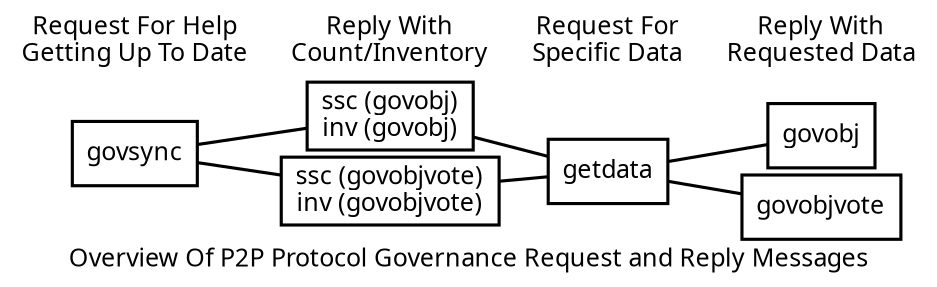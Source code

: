 digraph {

size="6.25";
rankdir=LR
nodesep=0.05;
ranksep=0.1;
splines="false"

edge [ penwidth = 1.75, fontname="Sans", dir="none" ]
node [ penwidth = 1.75, shape = "box", fontname="Sans", ]
graph [ penwidth = 1.75, fontname="Sans" ]

"govsync" -> "ssc (govobj)\ninv (govobj)";
govsync -> "ssc (govobjvote)\ninv (govobjvote)";

"ssc (govobj)\ninv (govobj)" -> getdata;
"ssc (govobjvote)\ninv (govobjvote)" -> getdata;

getdata -> govobj;
getdata -> govobjvote;


{
    node [ shape = "none" ];
    label1 [ label = "Request For Help\nGetting Up To Date" ];
    label2 [ label = "Reply With\nCount/Inventory" ];
    label3 [ label = "Request For\nSpecific Data" ];
    label4 [ label = "Reply With\nRequested Data" ];

    label1 -> label2 -> label3 -> label4 [style = "invis" ];
}

label = "Overview Of P2P Protocol Governance Request and Reply Messages"
}
